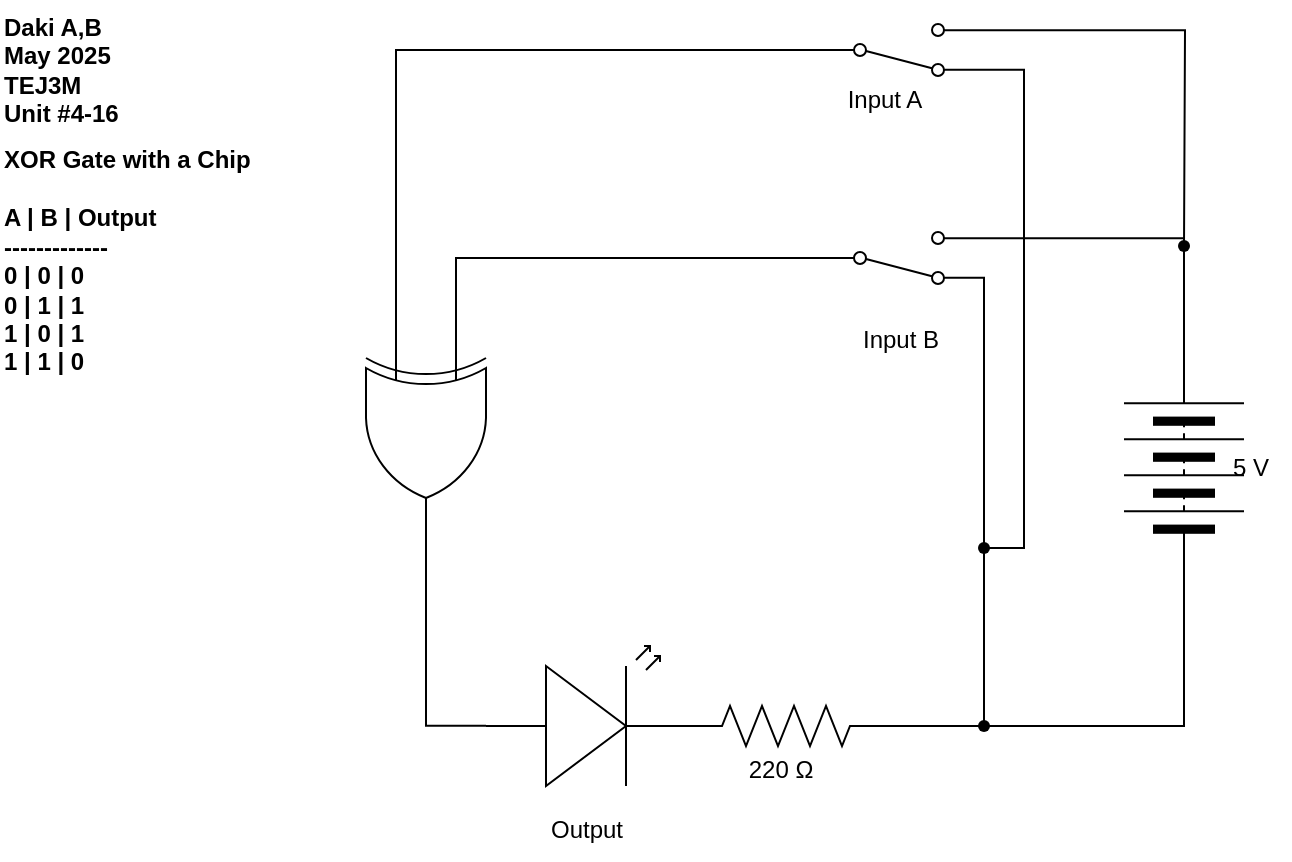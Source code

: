 <mxfile>
    <diagram id="lWtd1_4IXHTjdQKLgnRG" name="Page-1">
        <mxGraphModel dx="1177" dy="544" grid="1" gridSize="10" guides="1" tooltips="1" connect="1" arrows="1" fold="1" page="1" pageScale="1" pageWidth="827" pageHeight="1169" math="0" shadow="0">
            <root>
                <mxCell id="0"/>
                <mxCell id="1" parent="0"/>
                <mxCell id="2" style="edgeStyle=orthogonalEdgeStyle;html=1;exitX=1;exitY=0.12;exitDx=0;exitDy=0;entryX=1;entryY=0.5;entryDx=0;entryDy=0;rounded=0;endArrow=none;endFill=0;" edge="1" parent="1" source="3" target="8">
                    <mxGeometry relative="1" as="geometry"/>
                </mxCell>
                <mxCell id="3" value="" style="html=1;shape=mxgraph.electrical.electro-mechanical.twoWaySwitch;aspect=fixed;elSwitchState=2;flipV=1;" vertex="1" parent="1">
                    <mxGeometry x="422" y="174" width="75" height="26" as="geometry"/>
                </mxCell>
                <mxCell id="4" value="" style="verticalLabelPosition=bottom;shadow=0;dashed=0;align=center;html=1;verticalAlign=top;shape=mxgraph.electrical.opto_electronics.led_2;pointerEvents=1;" vertex="1" parent="1">
                    <mxGeometry x="253" y="381" width="100" height="70" as="geometry"/>
                </mxCell>
                <mxCell id="5" value="" style="pointerEvents=1;verticalLabelPosition=bottom;shadow=0;dashed=0;align=center;html=1;verticalAlign=top;shape=mxgraph.electrical.resistors.resistor_2;" vertex="1" parent="1">
                    <mxGeometry x="353" y="411" width="100" height="20" as="geometry"/>
                </mxCell>
                <mxCell id="6" style="edgeStyle=orthogonalEdgeStyle;html=1;exitX=1;exitY=0.57;exitDx=0;exitDy=0;exitPerimeter=0;entryX=0;entryY=0.5;entryDx=0;entryDy=0;entryPerimeter=0;rounded=0;endArrow=none;endFill=0;" edge="1" parent="1" source="4" target="5">
                    <mxGeometry relative="1" as="geometry"/>
                </mxCell>
                <mxCell id="7" value="" style="shape=waypoint;sketch=0;size=6;pointerEvents=1;points=[];fillColor=none;resizable=0;rotatable=0;perimeter=centerPerimeter;snapToPoint=1;" vertex="1" parent="1">
                    <mxGeometry x="492" y="411" width="20" height="20" as="geometry"/>
                </mxCell>
                <mxCell id="8" value="" style="pointerEvents=1;verticalLabelPosition=bottom;shadow=0;dashed=0;align=center;html=1;verticalAlign=top;shape=mxgraph.electrical.miscellaneous.batteryStack;rotation=-90;" vertex="1" parent="1">
                    <mxGeometry x="552" y="262" width="100" height="60" as="geometry"/>
                </mxCell>
                <mxCell id="9" value="" style="shape=waypoint;sketch=0;size=6;pointerEvents=1;points=[];fillColor=none;resizable=0;rotatable=0;perimeter=centerPerimeter;snapToPoint=1;" vertex="1" parent="1">
                    <mxGeometry x="592" y="171" width="20" height="20" as="geometry"/>
                </mxCell>
                <mxCell id="10" value="220&amp;nbsp;Ω" style="text;html=1;align=center;verticalAlign=middle;resizable=0;points=[];autosize=1;strokeColor=none;fillColor=none;" vertex="1" parent="1">
                    <mxGeometry x="369.5" y="428" width="60" height="30" as="geometry"/>
                </mxCell>
                <mxCell id="11" value="5 V" style="text;html=1;align=center;verticalAlign=middle;resizable=0;points=[];autosize=1;strokeColor=none;fillColor=none;" vertex="1" parent="1">
                    <mxGeometry x="615" y="277" width="40" height="30" as="geometry"/>
                </mxCell>
                <mxCell id="12" value="Output" style="text;html=1;align=center;verticalAlign=middle;resizable=0;points=[];autosize=1;strokeColor=none;fillColor=none;" vertex="1" parent="1">
                    <mxGeometry x="273" y="458" width="60" height="30" as="geometry"/>
                </mxCell>
                <mxCell id="13" value="&lt;b&gt;Daki A,B&lt;/b&gt;&lt;div&gt;&lt;font color=&quot;#000000&quot;&gt;&lt;b&gt;May 2025&lt;br&gt;&lt;/b&gt;&lt;/font&gt;&lt;div&gt;&lt;b&gt;TEJ3M&lt;/b&gt;&lt;/div&gt;&lt;div&gt;&lt;b&gt;Unit #4-16&lt;/b&gt;&lt;/div&gt;&lt;/div&gt;" style="text;html=1;align=left;verticalAlign=middle;resizable=0;points=[];autosize=1;strokeColor=none;fillColor=none;" vertex="1" parent="1">
                    <mxGeometry x="10" y="58" width="80" height="70" as="geometry"/>
                </mxCell>
                <mxCell id="14" value="&lt;b&gt;XOR Gate with a Chip&lt;/b&gt;" style="text;html=1;align=left;verticalAlign=middle;resizable=0;points=[];autosize=1;strokeColor=none;fillColor=none;" vertex="1" parent="1">
                    <mxGeometry x="10" y="123" width="150" height="30" as="geometry"/>
                </mxCell>
                <mxCell id="15" value="&lt;b&gt;A | B | Output&lt;/b&gt;&lt;div&gt;&lt;b&gt;-------------&lt;/b&gt;&lt;/div&gt;&lt;div&gt;&lt;b&gt;0 | 0 | 0&lt;/b&gt;&lt;/div&gt;&lt;div&gt;&lt;b&gt;0 | 1 | 1&lt;/b&gt;&lt;/div&gt;&lt;div&gt;&lt;b&gt;1 | 0 | 1&lt;/b&gt;&lt;/div&gt;&lt;div&gt;&lt;b&gt;1 | 1 | 0&lt;/b&gt;&lt;/div&gt;" style="text;html=1;align=left;verticalAlign=middle;resizable=0;points=[];autosize=1;strokeColor=none;fillColor=none;" vertex="1" parent="1">
                    <mxGeometry x="10" y="153" width="100" height="100" as="geometry"/>
                </mxCell>
                <mxCell id="16" value="Input B" style="text;html=1;align=center;verticalAlign=middle;resizable=0;points=[];autosize=1;strokeColor=none;fillColor=none;" vertex="1" parent="1">
                    <mxGeometry x="429.5" y="213" width="60" height="30" as="geometry"/>
                </mxCell>
                <mxCell id="17" style="edgeStyle=orthogonalEdgeStyle;html=1;exitX=0;exitY=0.5;exitDx=0;exitDy=0;entryX=0.746;entryY=0.818;entryDx=0;entryDy=0;entryPerimeter=0;rounded=0;endArrow=none;endFill=0;" edge="1" parent="1" source="8" target="7">
                    <mxGeometry relative="1" as="geometry">
                        <Array as="points">
                            <mxPoint x="602" y="421"/>
                        </Array>
                    </mxGeometry>
                </mxCell>
                <mxCell id="18" value="" style="shape=waypoint;sketch=0;size=6;pointerEvents=1;points=[];fillColor=none;resizable=0;rotatable=0;perimeter=centerPerimeter;snapToPoint=1;" vertex="1" parent="1">
                    <mxGeometry x="492" y="322" width="20" height="20" as="geometry"/>
                </mxCell>
                <mxCell id="19" style="edgeStyle=orthogonalEdgeStyle;html=1;rounded=0;endArrow=none;endFill=0;exitX=1;exitY=0.12;exitDx=0;exitDy=0;" edge="1" parent="1" source="21">
                    <mxGeometry relative="1" as="geometry">
                        <mxPoint x="512" y="100" as="sourcePoint"/>
                        <mxPoint x="602" y="182" as="targetPoint"/>
                    </mxGeometry>
                </mxCell>
                <mxCell id="21" value="" style="html=1;shape=mxgraph.electrical.electro-mechanical.twoWaySwitch;aspect=fixed;elSwitchState=2;flipV=1;" vertex="1" parent="1">
                    <mxGeometry x="422" y="70" width="75" height="26" as="geometry"/>
                </mxCell>
                <mxCell id="22" value="Input A" style="text;html=1;align=center;verticalAlign=middle;resizable=0;points=[];autosize=1;strokeColor=none;fillColor=none;" vertex="1" parent="1">
                    <mxGeometry x="422" y="93" width="60" height="30" as="geometry"/>
                </mxCell>
                <mxCell id="23" style="edgeStyle=orthogonalEdgeStyle;html=1;exitX=1;exitY=0.88;exitDx=0;exitDy=0;entryX=1;entryY=0.376;entryDx=0;entryDy=0;entryPerimeter=0;rounded=0;endArrow=none;endFill=0;" edge="1" parent="1" source="21" target="18">
                    <mxGeometry relative="1" as="geometry">
                        <Array as="points">
                            <mxPoint x="522" y="93"/>
                            <mxPoint x="522" y="332"/>
                        </Array>
                    </mxGeometry>
                </mxCell>
                <mxCell id="37" style="edgeStyle=orthogonalEdgeStyle;shape=connector;curved=0;rounded=0;html=1;exitX=1;exitY=0.88;exitDx=0;exitDy=0;entryX=0.785;entryY=0.938;entryDx=0;entryDy=0;entryPerimeter=0;strokeColor=default;align=center;verticalAlign=middle;fontFamily=Helvetica;fontSize=11;fontColor=default;labelBackgroundColor=default;endArrow=none;endFill=0;" edge="1" parent="1" source="3" target="7">
                    <mxGeometry relative="1" as="geometry">
                        <Array as="points">
                            <mxPoint x="502" y="197"/>
                        </Array>
                    </mxGeometry>
                </mxCell>
                <mxCell id="38" style="edgeStyle=orthogonalEdgeStyle;shape=connector;curved=0;rounded=0;html=1;exitX=1;exitY=0.5;exitDx=0;exitDy=0;exitPerimeter=0;entryX=0.189;entryY=0.647;entryDx=0;entryDy=0;entryPerimeter=0;strokeColor=default;align=center;verticalAlign=middle;fontFamily=Helvetica;fontSize=11;fontColor=default;labelBackgroundColor=default;endArrow=none;endFill=0;" edge="1" parent="1" source="5" target="7">
                    <mxGeometry relative="1" as="geometry"/>
                </mxCell>
                <mxCell id="42" value="" style="verticalLabelPosition=bottom;shadow=0;dashed=0;align=center;html=1;verticalAlign=top;shape=mxgraph.electrical.logic_gates.logic_gate;operation=xor;rotation=90;" vertex="1" parent="1">
                    <mxGeometry x="173" y="247" width="100" height="60" as="geometry"/>
                </mxCell>
                <mxCell id="44" style="edgeStyle=orthogonalEdgeStyle;shape=connector;rounded=0;html=1;exitX=1;exitY=0.5;exitDx=0;exitDy=0;exitPerimeter=0;entryX=0;entryY=0.57;entryDx=0;entryDy=0;entryPerimeter=0;strokeColor=default;align=center;verticalAlign=middle;fontFamily=Helvetica;fontSize=11;fontColor=default;labelBackgroundColor=default;endArrow=none;endFill=0;" edge="1" parent="1" source="42" target="4">
                    <mxGeometry relative="1" as="geometry"/>
                </mxCell>
                <mxCell id="46" style="edgeStyle=orthogonalEdgeStyle;shape=connector;rounded=0;html=1;exitX=0;exitY=0.25;exitDx=0;exitDy=0;exitPerimeter=0;entryX=0;entryY=0.5;entryDx=0;entryDy=0;strokeColor=default;align=center;verticalAlign=middle;fontFamily=Helvetica;fontSize=11;fontColor=default;labelBackgroundColor=default;endArrow=none;endFill=0;" edge="1" parent="1" source="42" target="3">
                    <mxGeometry relative="1" as="geometry">
                        <mxPoint x="363" y="187" as="targetPoint"/>
                        <Array as="points">
                            <mxPoint x="238" y="187"/>
                        </Array>
                    </mxGeometry>
                </mxCell>
                <mxCell id="50" style="edgeStyle=orthogonalEdgeStyle;shape=connector;rounded=0;html=1;exitX=0;exitY=0.5;exitDx=0;exitDy=0;entryX=0;entryY=0.75;entryDx=0;entryDy=0;entryPerimeter=0;strokeColor=default;align=center;verticalAlign=middle;fontFamily=Helvetica;fontSize=11;fontColor=default;labelBackgroundColor=default;endArrow=none;endFill=0;" edge="1" parent="1" source="21" target="42">
                    <mxGeometry relative="1" as="geometry"/>
                </mxCell>
            </root>
        </mxGraphModel>
    </diagram>
</mxfile>